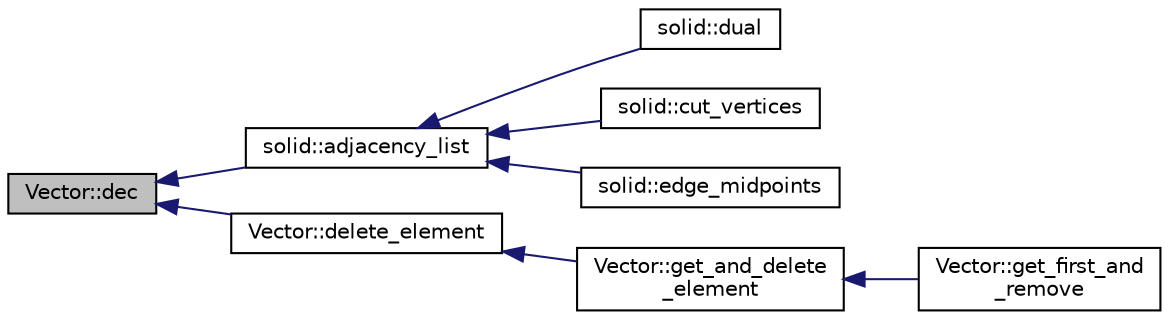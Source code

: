 digraph "Vector::dec"
{
  edge [fontname="Helvetica",fontsize="10",labelfontname="Helvetica",labelfontsize="10"];
  node [fontname="Helvetica",fontsize="10",shape=record];
  rankdir="LR";
  Node1096 [label="Vector::dec",height=0.2,width=0.4,color="black", fillcolor="grey75", style="filled", fontcolor="black"];
  Node1096 -> Node1097 [dir="back",color="midnightblue",fontsize="10",style="solid",fontname="Helvetica"];
  Node1097 [label="solid::adjacency_list",height=0.2,width=0.4,color="black", fillcolor="white", style="filled",URL="$d8/def/classsolid.html#af0ad596c4fd4b091118dd0d6e3e3bf67"];
  Node1097 -> Node1098 [dir="back",color="midnightblue",fontsize="10",style="solid",fontname="Helvetica"];
  Node1098 [label="solid::dual",height=0.2,width=0.4,color="black", fillcolor="white", style="filled",URL="$d8/def/classsolid.html#a0147bd21fc7bfed44a10f3b5eca66757"];
  Node1097 -> Node1099 [dir="back",color="midnightblue",fontsize="10",style="solid",fontname="Helvetica"];
  Node1099 [label="solid::cut_vertices",height=0.2,width=0.4,color="black", fillcolor="white", style="filled",URL="$d8/def/classsolid.html#a286d7bb090878dfbdc2fcd0dcf4739ce"];
  Node1097 -> Node1100 [dir="back",color="midnightblue",fontsize="10",style="solid",fontname="Helvetica"];
  Node1100 [label="solid::edge_midpoints",height=0.2,width=0.4,color="black", fillcolor="white", style="filled",URL="$d8/def/classsolid.html#a00f043a4986f0eec6ed05c14d64919dc"];
  Node1096 -> Node1101 [dir="back",color="midnightblue",fontsize="10",style="solid",fontname="Helvetica"];
  Node1101 [label="Vector::delete_element",height=0.2,width=0.4,color="black", fillcolor="white", style="filled",URL="$d5/db2/class_vector.html#a91dbd1d04baeec1066d397e7668953e3"];
  Node1101 -> Node1102 [dir="back",color="midnightblue",fontsize="10",style="solid",fontname="Helvetica"];
  Node1102 [label="Vector::get_and_delete\l_element",height=0.2,width=0.4,color="black", fillcolor="white", style="filled",URL="$d5/db2/class_vector.html#a075b82bb136a3fad137b9c8dfb1da4c9"];
  Node1102 -> Node1103 [dir="back",color="midnightblue",fontsize="10",style="solid",fontname="Helvetica"];
  Node1103 [label="Vector::get_first_and\l_remove",height=0.2,width=0.4,color="black", fillcolor="white", style="filled",URL="$d5/db2/class_vector.html#ad2f9bf9820e09ff09e3c99d1c983ab96"];
}
